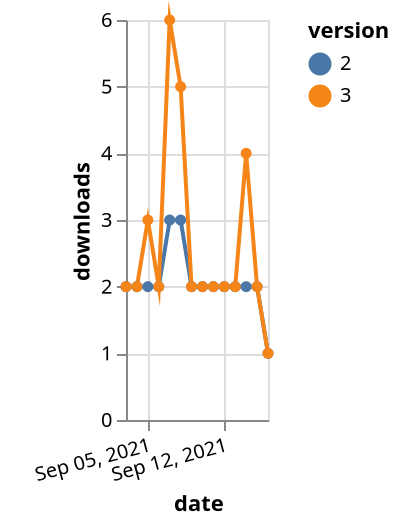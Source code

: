 {"$schema": "https://vega.github.io/schema/vega-lite/v5.json", "description": "A simple bar chart with embedded data.", "data": {"values": [{"date": "2021-09-03", "total": 3051, "delta": 2, "version": "2"}, {"date": "2021-09-04", "total": 3053, "delta": 2, "version": "2"}, {"date": "2021-09-05", "total": 3055, "delta": 2, "version": "2"}, {"date": "2021-09-06", "total": 3057, "delta": 2, "version": "2"}, {"date": "2021-09-07", "total": 3060, "delta": 3, "version": "2"}, {"date": "2021-09-08", "total": 3063, "delta": 3, "version": "2"}, {"date": "2021-09-09", "total": 3065, "delta": 2, "version": "2"}, {"date": "2021-09-10", "total": 3067, "delta": 2, "version": "2"}, {"date": "2021-09-11", "total": 3069, "delta": 2, "version": "2"}, {"date": "2021-09-12", "total": 3071, "delta": 2, "version": "2"}, {"date": "2021-09-13", "total": 3073, "delta": 2, "version": "2"}, {"date": "2021-09-14", "total": 3075, "delta": 2, "version": "2"}, {"date": "2021-09-15", "total": 3077, "delta": 2, "version": "2"}, {"date": "2021-09-16", "total": 3078, "delta": 1, "version": "2"}, {"date": "2021-09-03", "total": 3015, "delta": 2, "version": "3"}, {"date": "2021-09-04", "total": 3017, "delta": 2, "version": "3"}, {"date": "2021-09-05", "total": 3020, "delta": 3, "version": "3"}, {"date": "2021-09-06", "total": 3022, "delta": 2, "version": "3"}, {"date": "2021-09-07", "total": 3028, "delta": 6, "version": "3"}, {"date": "2021-09-08", "total": 3033, "delta": 5, "version": "3"}, {"date": "2021-09-09", "total": 3035, "delta": 2, "version": "3"}, {"date": "2021-09-10", "total": 3037, "delta": 2, "version": "3"}, {"date": "2021-09-11", "total": 3039, "delta": 2, "version": "3"}, {"date": "2021-09-12", "total": 3041, "delta": 2, "version": "3"}, {"date": "2021-09-13", "total": 3043, "delta": 2, "version": "3"}, {"date": "2021-09-14", "total": 3047, "delta": 4, "version": "3"}, {"date": "2021-09-15", "total": 3049, "delta": 2, "version": "3"}, {"date": "2021-09-16", "total": 3050, "delta": 1, "version": "3"}]}, "width": "container", "mark": {"type": "line", "point": {"filled": true}}, "encoding": {"x": {"field": "date", "type": "temporal", "timeUnit": "yearmonthdate", "title": "date", "axis": {"labelAngle": -15}}, "y": {"field": "delta", "type": "quantitative", "title": "downloads"}, "color": {"field": "version", "type": "nominal"}, "tooltip": {"field": "delta"}}}